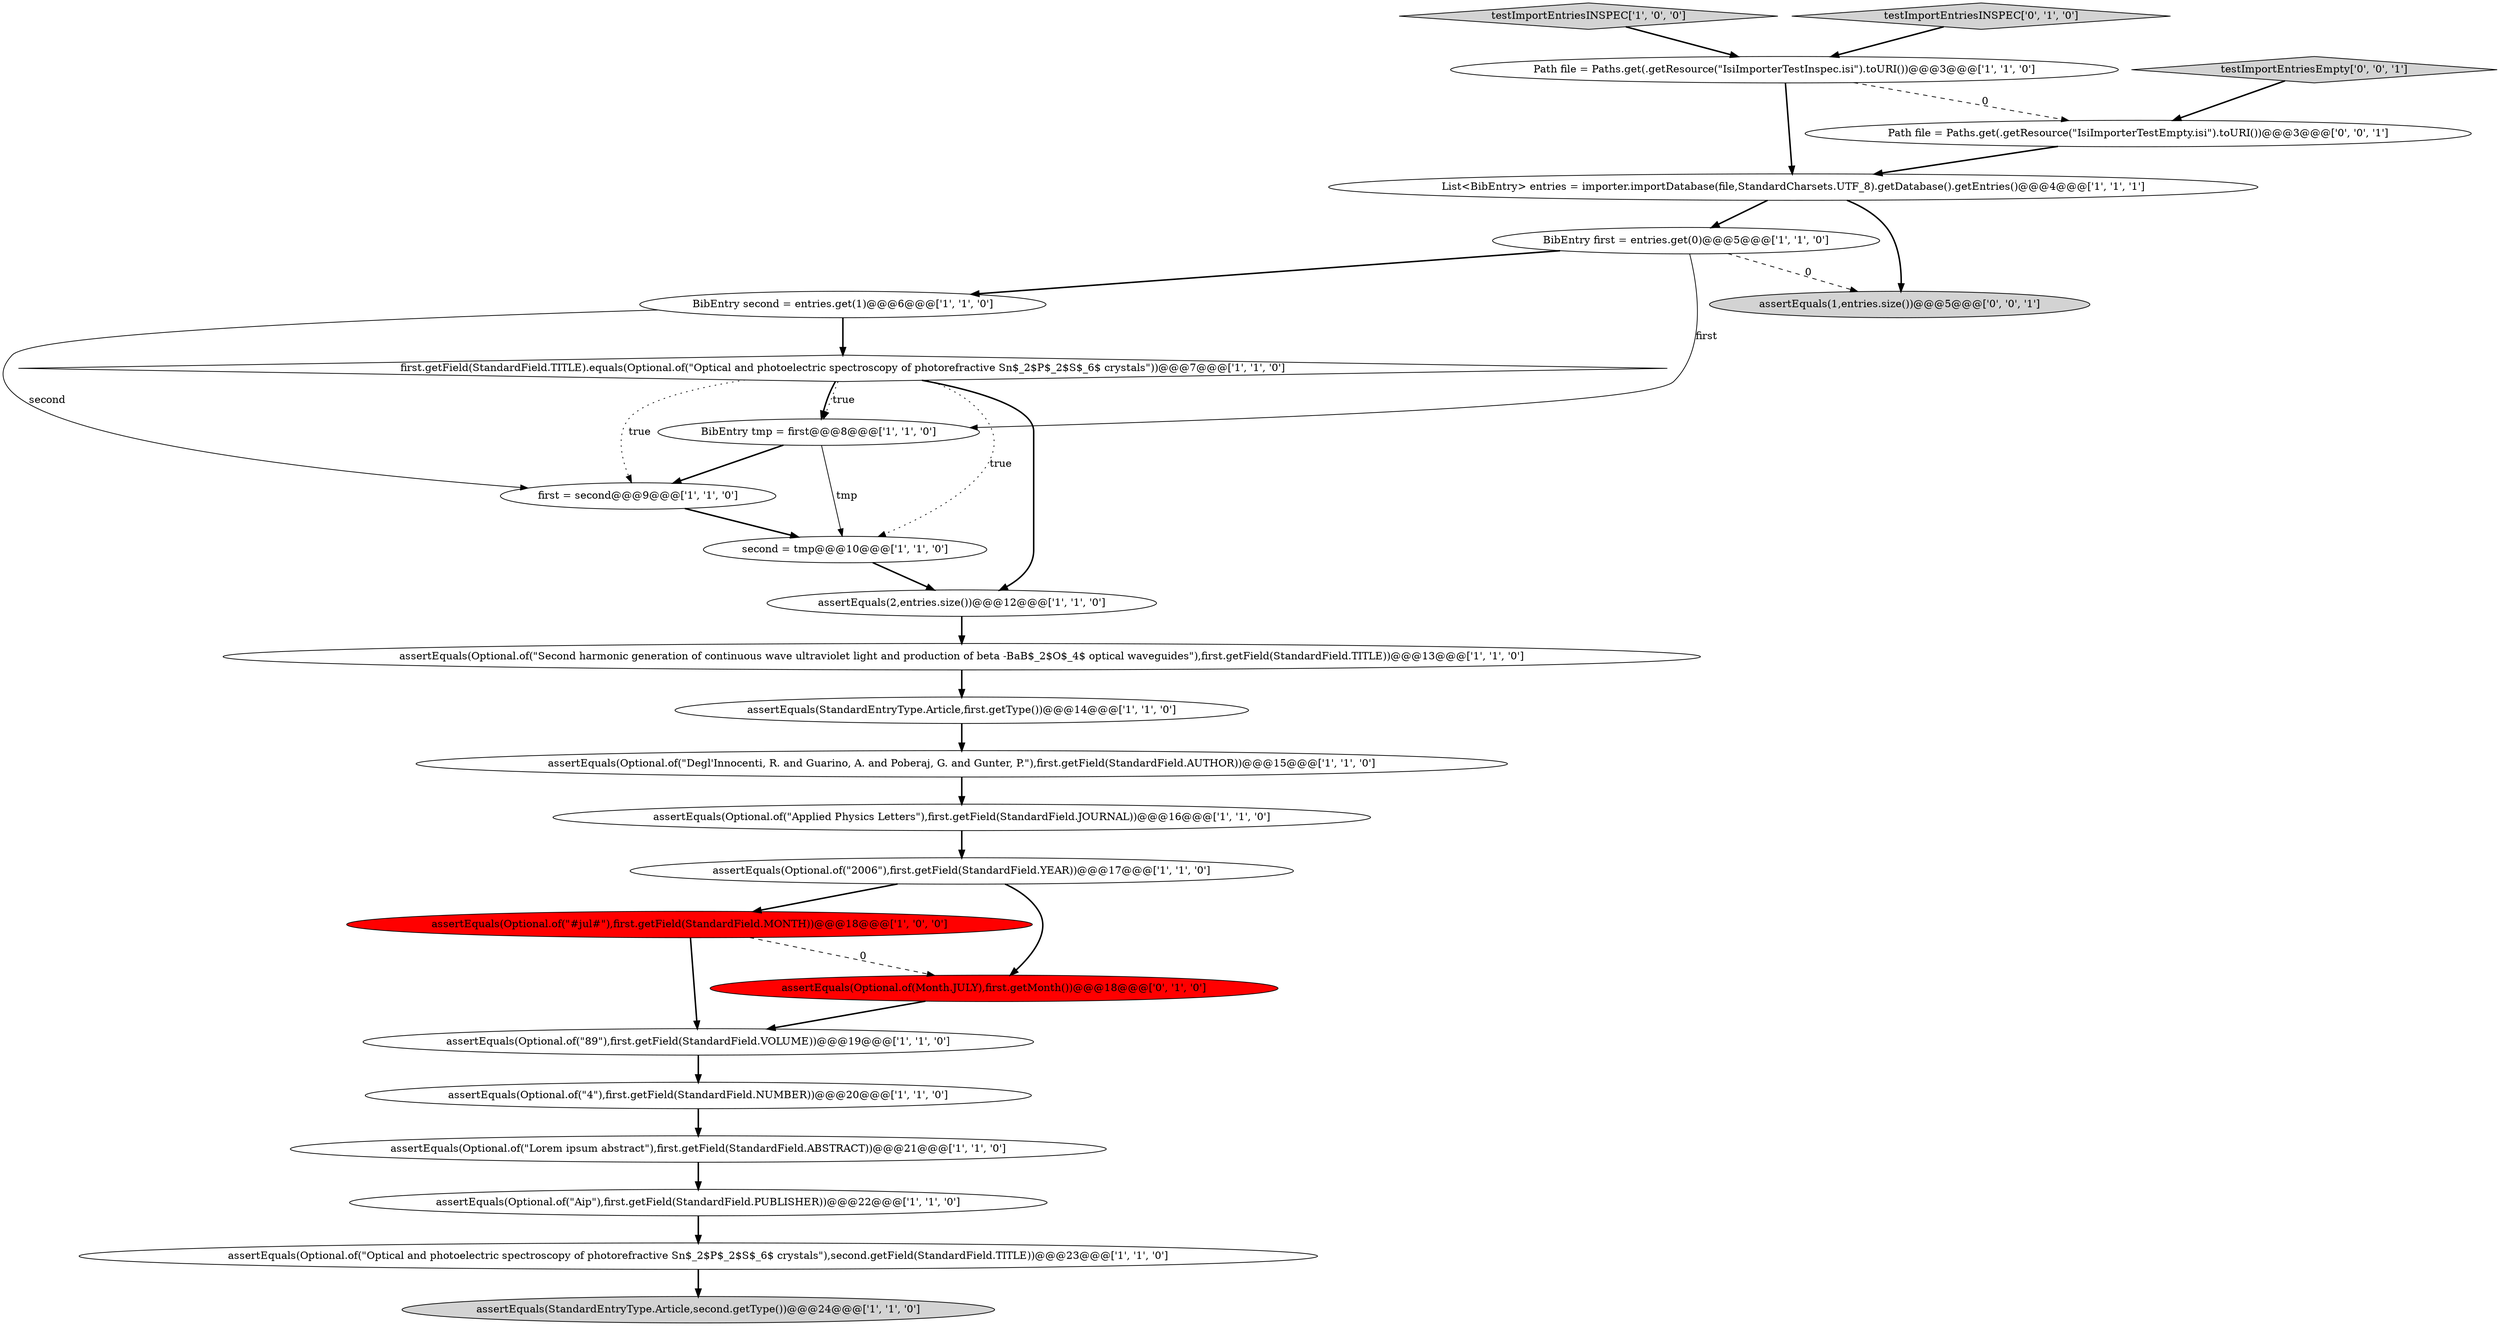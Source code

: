 digraph {
0 [style = filled, label = "assertEquals(Optional.of(\"Lorem ipsum abstract\"),first.getField(StandardField.ABSTRACT))@@@21@@@['1', '1', '0']", fillcolor = white, shape = ellipse image = "AAA0AAABBB1BBB"];
20 [style = filled, label = "testImportEntriesINSPEC['1', '0', '0']", fillcolor = lightgray, shape = diamond image = "AAA0AAABBB1BBB"];
12 [style = filled, label = "Path file = Paths.get(.getResource(\"IsiImporterTestInspec.isi\").toURI())@@@3@@@['1', '1', '0']", fillcolor = white, shape = ellipse image = "AAA0AAABBB1BBB"];
3 [style = filled, label = "assertEquals(StandardEntryType.Article,first.getType())@@@14@@@['1', '1', '0']", fillcolor = white, shape = ellipse image = "AAA0AAABBB1BBB"];
15 [style = filled, label = "BibEntry first = entries.get(0)@@@5@@@['1', '1', '0']", fillcolor = white, shape = ellipse image = "AAA0AAABBB1BBB"];
9 [style = filled, label = "second = tmp@@@10@@@['1', '1', '0']", fillcolor = white, shape = ellipse image = "AAA0AAABBB1BBB"];
18 [style = filled, label = "assertEquals(Optional.of(\"89\"),first.getField(StandardField.VOLUME))@@@19@@@['1', '1', '0']", fillcolor = white, shape = ellipse image = "AAA0AAABBB1BBB"];
23 [style = filled, label = "testImportEntriesINSPEC['0', '1', '0']", fillcolor = lightgray, shape = diamond image = "AAA0AAABBB2BBB"];
10 [style = filled, label = "first.getField(StandardField.TITLE).equals(Optional.of(\"Optical and photoelectric spectroscopy of photorefractive Sn$_2$P$_2$S$_6$ crystals\"))@@@7@@@['1', '1', '0']", fillcolor = white, shape = diamond image = "AAA0AAABBB1BBB"];
24 [style = filled, label = "Path file = Paths.get(.getResource(\"IsiImporterTestEmpty.isi\").toURI())@@@3@@@['0', '0', '1']", fillcolor = white, shape = ellipse image = "AAA0AAABBB3BBB"];
2 [style = filled, label = "BibEntry second = entries.get(1)@@@6@@@['1', '1', '0']", fillcolor = white, shape = ellipse image = "AAA0AAABBB1BBB"];
4 [style = filled, label = "assertEquals(Optional.of(\"#jul#\"),first.getField(StandardField.MONTH))@@@18@@@['1', '0', '0']", fillcolor = red, shape = ellipse image = "AAA1AAABBB1BBB"];
21 [style = filled, label = "assertEquals(StandardEntryType.Article,second.getType())@@@24@@@['1', '1', '0']", fillcolor = lightgray, shape = ellipse image = "AAA0AAABBB1BBB"];
26 [style = filled, label = "testImportEntriesEmpty['0', '0', '1']", fillcolor = lightgray, shape = diamond image = "AAA0AAABBB3BBB"];
1 [style = filled, label = "assertEquals(Optional.of(\"Optical and photoelectric spectroscopy of photorefractive Sn$_2$P$_2$S$_6$ crystals\"),second.getField(StandardField.TITLE))@@@23@@@['1', '1', '0']", fillcolor = white, shape = ellipse image = "AAA0AAABBB1BBB"];
11 [style = filled, label = "assertEquals(Optional.of(\"4\"),first.getField(StandardField.NUMBER))@@@20@@@['1', '1', '0']", fillcolor = white, shape = ellipse image = "AAA0AAABBB1BBB"];
25 [style = filled, label = "assertEquals(1,entries.size())@@@5@@@['0', '0', '1']", fillcolor = lightgray, shape = ellipse image = "AAA0AAABBB3BBB"];
22 [style = filled, label = "assertEquals(Optional.of(Month.JULY),first.getMonth())@@@18@@@['0', '1', '0']", fillcolor = red, shape = ellipse image = "AAA1AAABBB2BBB"];
13 [style = filled, label = "assertEquals(Optional.of(\"Second harmonic generation of continuous wave ultraviolet light and production of beta -BaB$_2$O$_4$ optical waveguides\"),first.getField(StandardField.TITLE))@@@13@@@['1', '1', '0']", fillcolor = white, shape = ellipse image = "AAA0AAABBB1BBB"];
5 [style = filled, label = "assertEquals(2,entries.size())@@@12@@@['1', '1', '0']", fillcolor = white, shape = ellipse image = "AAA0AAABBB1BBB"];
14 [style = filled, label = "assertEquals(Optional.of(\"2006\"),first.getField(StandardField.YEAR))@@@17@@@['1', '1', '0']", fillcolor = white, shape = ellipse image = "AAA0AAABBB1BBB"];
16 [style = filled, label = "List<BibEntry> entries = importer.importDatabase(file,StandardCharsets.UTF_8).getDatabase().getEntries()@@@4@@@['1', '1', '1']", fillcolor = white, shape = ellipse image = "AAA0AAABBB1BBB"];
19 [style = filled, label = "first = second@@@9@@@['1', '1', '0']", fillcolor = white, shape = ellipse image = "AAA0AAABBB1BBB"];
6 [style = filled, label = "assertEquals(Optional.of(\"Applied Physics Letters\"),first.getField(StandardField.JOURNAL))@@@16@@@['1', '1', '0']", fillcolor = white, shape = ellipse image = "AAA0AAABBB1BBB"];
8 [style = filled, label = "BibEntry tmp = first@@@8@@@['1', '1', '0']", fillcolor = white, shape = ellipse image = "AAA0AAABBB1BBB"];
7 [style = filled, label = "assertEquals(Optional.of(\"Aip\"),first.getField(StandardField.PUBLISHER))@@@22@@@['1', '1', '0']", fillcolor = white, shape = ellipse image = "AAA0AAABBB1BBB"];
17 [style = filled, label = "assertEquals(Optional.of(\"Degl'Innocenti, R. and Guarino, A. and Poberaj, G. and Gunter, P.\"),first.getField(StandardField.AUTHOR))@@@15@@@['1', '1', '0']", fillcolor = white, shape = ellipse image = "AAA0AAABBB1BBB"];
16->15 [style = bold, label=""];
10->8 [style = dotted, label="true"];
15->2 [style = bold, label=""];
7->1 [style = bold, label=""];
17->6 [style = bold, label=""];
8->19 [style = bold, label=""];
18->11 [style = bold, label=""];
14->22 [style = bold, label=""];
2->19 [style = solid, label="second"];
16->25 [style = bold, label=""];
4->18 [style = bold, label=""];
12->16 [style = bold, label=""];
4->22 [style = dashed, label="0"];
2->10 [style = bold, label=""];
26->24 [style = bold, label=""];
10->9 [style = dotted, label="true"];
15->8 [style = solid, label="first"];
0->7 [style = bold, label=""];
6->14 [style = bold, label=""];
24->16 [style = bold, label=""];
15->25 [style = dashed, label="0"];
11->0 [style = bold, label=""];
22->18 [style = bold, label=""];
10->5 [style = bold, label=""];
10->8 [style = bold, label=""];
13->3 [style = bold, label=""];
19->9 [style = bold, label=""];
1->21 [style = bold, label=""];
10->19 [style = dotted, label="true"];
5->13 [style = bold, label=""];
12->24 [style = dashed, label="0"];
20->12 [style = bold, label=""];
9->5 [style = bold, label=""];
3->17 [style = bold, label=""];
23->12 [style = bold, label=""];
8->9 [style = solid, label="tmp"];
14->4 [style = bold, label=""];
}
